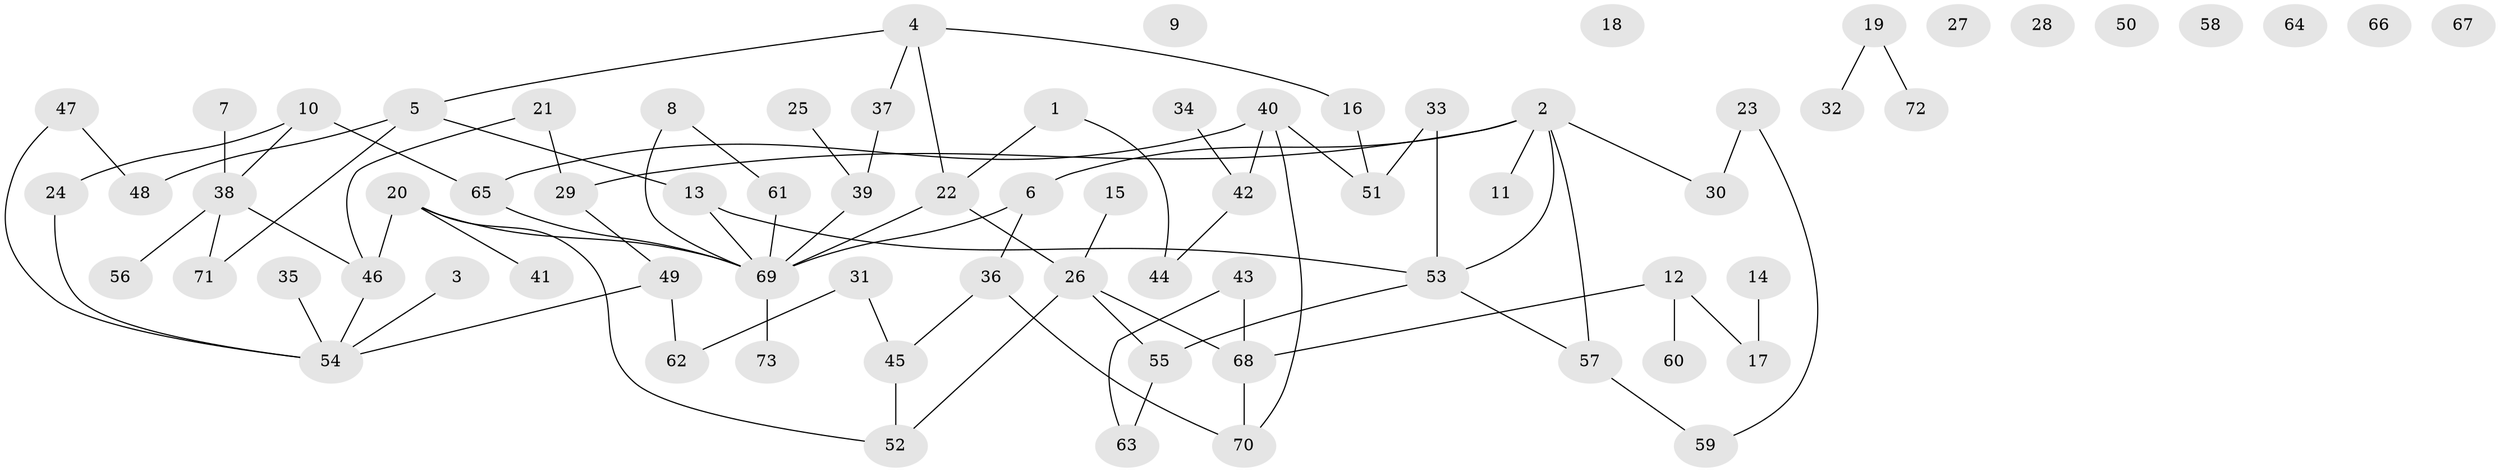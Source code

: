 // coarse degree distribution, {5: 0.19047619047619047, 3: 0.21428571428571427, 1: 0.19047619047619047, 4: 0.11904761904761904, 2: 0.2619047619047619, 9: 0.023809523809523808}
// Generated by graph-tools (version 1.1) at 2025/48/03/04/25 22:48:29]
// undirected, 73 vertices, 84 edges
graph export_dot {
  node [color=gray90,style=filled];
  1;
  2;
  3;
  4;
  5;
  6;
  7;
  8;
  9;
  10;
  11;
  12;
  13;
  14;
  15;
  16;
  17;
  18;
  19;
  20;
  21;
  22;
  23;
  24;
  25;
  26;
  27;
  28;
  29;
  30;
  31;
  32;
  33;
  34;
  35;
  36;
  37;
  38;
  39;
  40;
  41;
  42;
  43;
  44;
  45;
  46;
  47;
  48;
  49;
  50;
  51;
  52;
  53;
  54;
  55;
  56;
  57;
  58;
  59;
  60;
  61;
  62;
  63;
  64;
  65;
  66;
  67;
  68;
  69;
  70;
  71;
  72;
  73;
  1 -- 22;
  1 -- 44;
  2 -- 6;
  2 -- 11;
  2 -- 29;
  2 -- 30;
  2 -- 53;
  2 -- 57;
  3 -- 54;
  4 -- 5;
  4 -- 16;
  4 -- 22;
  4 -- 37;
  5 -- 13;
  5 -- 48;
  5 -- 71;
  6 -- 36;
  6 -- 69;
  7 -- 38;
  8 -- 61;
  8 -- 69;
  10 -- 24;
  10 -- 38;
  10 -- 65;
  12 -- 17;
  12 -- 60;
  12 -- 68;
  13 -- 53;
  13 -- 69;
  14 -- 17;
  15 -- 26;
  16 -- 51;
  19 -- 32;
  19 -- 72;
  20 -- 41;
  20 -- 46;
  20 -- 52;
  20 -- 69;
  21 -- 29;
  21 -- 46;
  22 -- 26;
  22 -- 69;
  23 -- 30;
  23 -- 59;
  24 -- 54;
  25 -- 39;
  26 -- 52;
  26 -- 55;
  26 -- 68;
  29 -- 49;
  31 -- 45;
  31 -- 62;
  33 -- 51;
  33 -- 53;
  34 -- 42;
  35 -- 54;
  36 -- 45;
  36 -- 70;
  37 -- 39;
  38 -- 46;
  38 -- 56;
  38 -- 71;
  39 -- 69;
  40 -- 42;
  40 -- 51;
  40 -- 65;
  40 -- 70;
  42 -- 44;
  43 -- 63;
  43 -- 68;
  45 -- 52;
  46 -- 54;
  47 -- 48;
  47 -- 54;
  49 -- 54;
  49 -- 62;
  53 -- 55;
  53 -- 57;
  55 -- 63;
  57 -- 59;
  61 -- 69;
  65 -- 69;
  68 -- 70;
  69 -- 73;
}
